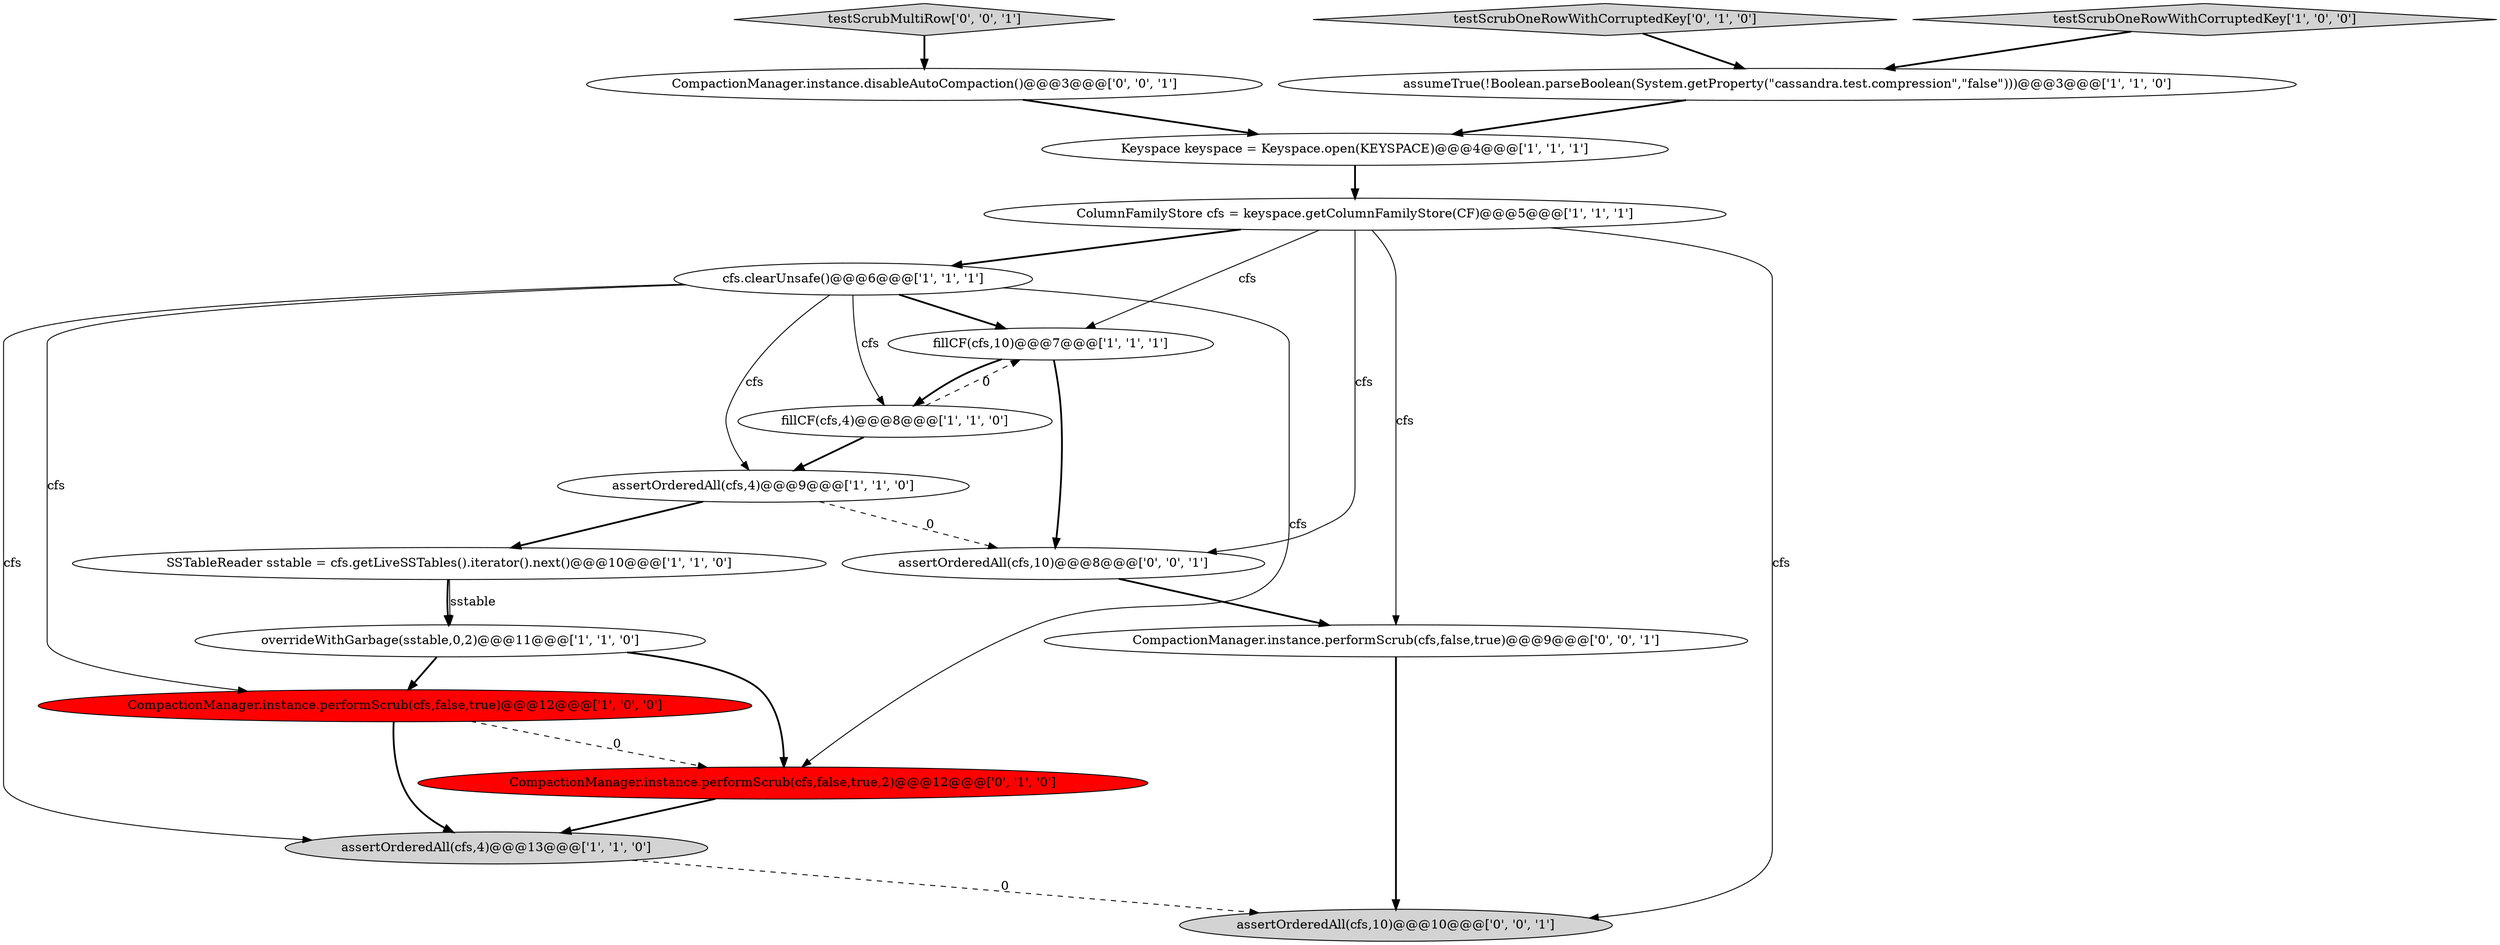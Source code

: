 digraph {
8 [style = filled, label = "cfs.clearUnsafe()@@@6@@@['1', '1', '1']", fillcolor = white, shape = ellipse image = "AAA0AAABBB1BBB"];
14 [style = filled, label = "assertOrderedAll(cfs,10)@@@8@@@['0', '0', '1']", fillcolor = white, shape = ellipse image = "AAA0AAABBB3BBB"];
15 [style = filled, label = "testScrubMultiRow['0', '0', '1']", fillcolor = lightgray, shape = diamond image = "AAA0AAABBB3BBB"];
16 [style = filled, label = "assertOrderedAll(cfs,10)@@@10@@@['0', '0', '1']", fillcolor = lightgray, shape = ellipse image = "AAA0AAABBB3BBB"];
3 [style = filled, label = "assertOrderedAll(cfs,4)@@@13@@@['1', '1', '0']", fillcolor = lightgray, shape = ellipse image = "AAA0AAABBB1BBB"];
17 [style = filled, label = "CompactionManager.instance.disableAutoCompaction()@@@3@@@['0', '0', '1']", fillcolor = white, shape = ellipse image = "AAA0AAABBB3BBB"];
1 [style = filled, label = "fillCF(cfs,10)@@@7@@@['1', '1', '1']", fillcolor = white, shape = ellipse image = "AAA0AAABBB1BBB"];
4 [style = filled, label = "overrideWithGarbage(sstable,0,2)@@@11@@@['1', '1', '0']", fillcolor = white, shape = ellipse image = "AAA0AAABBB1BBB"];
6 [style = filled, label = "fillCF(cfs,4)@@@8@@@['1', '1', '0']", fillcolor = white, shape = ellipse image = "AAA0AAABBB1BBB"];
7 [style = filled, label = "CompactionManager.instance.performScrub(cfs,false,true)@@@12@@@['1', '0', '0']", fillcolor = red, shape = ellipse image = "AAA1AAABBB1BBB"];
12 [style = filled, label = "CompactionManager.instance.performScrub(cfs,false,true,2)@@@12@@@['0', '1', '0']", fillcolor = red, shape = ellipse image = "AAA1AAABBB2BBB"];
2 [style = filled, label = "SSTableReader sstable = cfs.getLiveSSTables().iterator().next()@@@10@@@['1', '1', '0']", fillcolor = white, shape = ellipse image = "AAA0AAABBB1BBB"];
18 [style = filled, label = "CompactionManager.instance.performScrub(cfs,false,true)@@@9@@@['0', '0', '1']", fillcolor = white, shape = ellipse image = "AAA0AAABBB3BBB"];
11 [style = filled, label = "assertOrderedAll(cfs,4)@@@9@@@['1', '1', '0']", fillcolor = white, shape = ellipse image = "AAA0AAABBB1BBB"];
9 [style = filled, label = "Keyspace keyspace = Keyspace.open(KEYSPACE)@@@4@@@['1', '1', '1']", fillcolor = white, shape = ellipse image = "AAA0AAABBB1BBB"];
5 [style = filled, label = "ColumnFamilyStore cfs = keyspace.getColumnFamilyStore(CF)@@@5@@@['1', '1', '1']", fillcolor = white, shape = ellipse image = "AAA0AAABBB1BBB"];
10 [style = filled, label = "testScrubOneRowWithCorruptedKey['1', '0', '0']", fillcolor = lightgray, shape = diamond image = "AAA0AAABBB1BBB"];
13 [style = filled, label = "testScrubOneRowWithCorruptedKey['0', '1', '0']", fillcolor = lightgray, shape = diamond image = "AAA0AAABBB2BBB"];
0 [style = filled, label = "assumeTrue(!Boolean.parseBoolean(System.getProperty(\"cassandra.test.compression\",\"false\")))@@@3@@@['1', '1', '0']", fillcolor = white, shape = ellipse image = "AAA0AAABBB1BBB"];
2->4 [style = solid, label="sstable"];
5->8 [style = bold, label=""];
0->9 [style = bold, label=""];
5->1 [style = solid, label="cfs"];
6->1 [style = dashed, label="0"];
17->9 [style = bold, label=""];
2->4 [style = bold, label=""];
11->2 [style = bold, label=""];
7->3 [style = bold, label=""];
4->7 [style = bold, label=""];
8->1 [style = bold, label=""];
15->17 [style = bold, label=""];
5->18 [style = solid, label="cfs"];
8->7 [style = solid, label="cfs"];
1->6 [style = bold, label=""];
5->16 [style = solid, label="cfs"];
11->14 [style = dashed, label="0"];
6->11 [style = bold, label=""];
8->6 [style = solid, label="cfs"];
10->0 [style = bold, label=""];
9->5 [style = bold, label=""];
4->12 [style = bold, label=""];
7->12 [style = dashed, label="0"];
14->18 [style = bold, label=""];
1->14 [style = bold, label=""];
12->3 [style = bold, label=""];
8->3 [style = solid, label="cfs"];
5->14 [style = solid, label="cfs"];
8->12 [style = solid, label="cfs"];
3->16 [style = dashed, label="0"];
13->0 [style = bold, label=""];
8->11 [style = solid, label="cfs"];
18->16 [style = bold, label=""];
}
